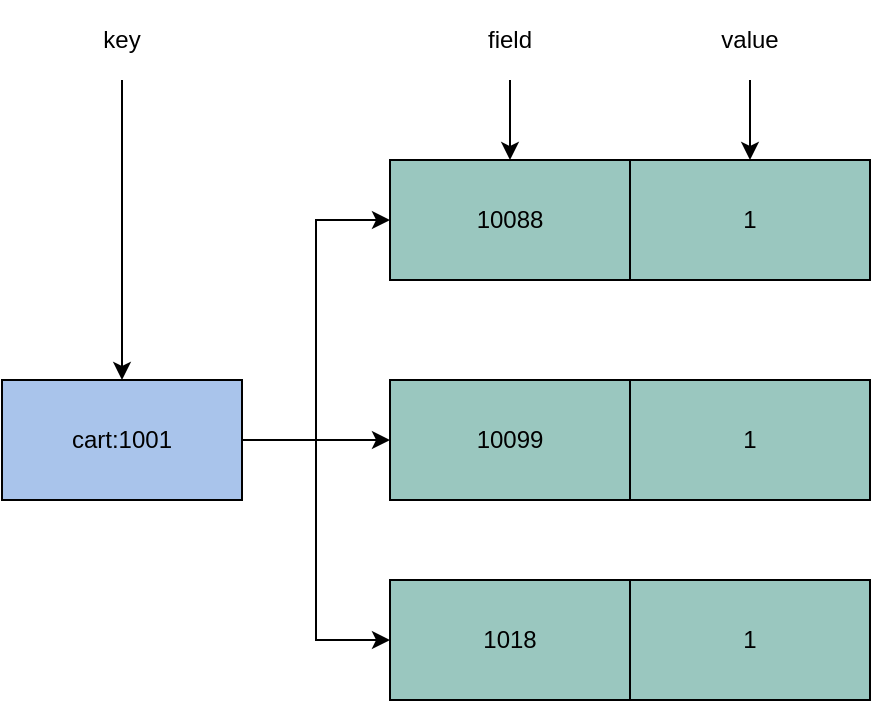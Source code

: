 <mxfile version="13.0.3" type="device"><diagram id="6-kFPBSPeA8isBjyl9np" name="第 1 页"><mxGraphModel dx="657" dy="791" grid="1" gridSize="10" guides="1" tooltips="1" connect="1" arrows="1" fold="1" page="1" pageScale="1" pageWidth="827" pageHeight="1169" math="0" shadow="0"><root><mxCell id="0"/><mxCell id="1" parent="0"/><mxCell id="9MVW7HktMlWnixyqf4mh-4" style="edgeStyle=orthogonalEdgeStyle;rounded=0;orthogonalLoop=1;jettySize=auto;html=1;entryX=0;entryY=0.5;entryDx=0;entryDy=0;" edge="1" parent="1" source="9MVW7HktMlWnixyqf4mh-1" target="9MVW7HktMlWnixyqf4mh-2"><mxGeometry relative="1" as="geometry"/></mxCell><mxCell id="9MVW7HktMlWnixyqf4mh-9" style="edgeStyle=orthogonalEdgeStyle;rounded=0;orthogonalLoop=1;jettySize=auto;html=1;entryX=0;entryY=0.5;entryDx=0;entryDy=0;" edge="1" parent="1" source="9MVW7HktMlWnixyqf4mh-1" target="9MVW7HktMlWnixyqf4mh-5"><mxGeometry relative="1" as="geometry"/></mxCell><mxCell id="9MVW7HktMlWnixyqf4mh-10" style="edgeStyle=orthogonalEdgeStyle;rounded=0;orthogonalLoop=1;jettySize=auto;html=1;entryX=0;entryY=0.5;entryDx=0;entryDy=0;" edge="1" parent="1" source="9MVW7HktMlWnixyqf4mh-1" target="9MVW7HktMlWnixyqf4mh-7"><mxGeometry relative="1" as="geometry"/></mxCell><mxCell id="9MVW7HktMlWnixyqf4mh-1" value="cart:1001" style="rounded=0;whiteSpace=wrap;html=1;fillColor=#A9C4EB;" vertex="1" parent="1"><mxGeometry x="100" y="260" width="120" height="60" as="geometry"/></mxCell><mxCell id="9MVW7HktMlWnixyqf4mh-2" value="10088" style="rounded=0;whiteSpace=wrap;html=1;fillColor=#9AC7BF;" vertex="1" parent="1"><mxGeometry x="294" y="150" width="120" height="60" as="geometry"/></mxCell><mxCell id="9MVW7HktMlWnixyqf4mh-3" value="1" style="rounded=0;whiteSpace=wrap;html=1;fillColor=#9AC7BF;" vertex="1" parent="1"><mxGeometry x="414" y="150" width="120" height="60" as="geometry"/></mxCell><mxCell id="9MVW7HktMlWnixyqf4mh-5" value="10099" style="rounded=0;whiteSpace=wrap;html=1;fillColor=#9AC7BF;" vertex="1" parent="1"><mxGeometry x="294" y="260" width="120" height="60" as="geometry"/></mxCell><mxCell id="9MVW7HktMlWnixyqf4mh-6" value="1" style="rounded=0;whiteSpace=wrap;html=1;fillColor=#9AC7BF;" vertex="1" parent="1"><mxGeometry x="414" y="260" width="120" height="60" as="geometry"/></mxCell><mxCell id="9MVW7HktMlWnixyqf4mh-7" value="1018" style="rounded=0;whiteSpace=wrap;html=1;fillColor=#9AC7BF;" vertex="1" parent="1"><mxGeometry x="294" y="360" width="120" height="60" as="geometry"/></mxCell><mxCell id="9MVW7HktMlWnixyqf4mh-8" value="1" style="rounded=0;whiteSpace=wrap;html=1;fillColor=#9AC7BF;" vertex="1" parent="1"><mxGeometry x="414" y="360" width="120" height="60" as="geometry"/></mxCell><mxCell id="9MVW7HktMlWnixyqf4mh-15" style="edgeStyle=orthogonalEdgeStyle;rounded=0;orthogonalLoop=1;jettySize=auto;html=1;entryX=0.5;entryY=0;entryDx=0;entryDy=0;" edge="1" parent="1" source="9MVW7HktMlWnixyqf4mh-11" target="9MVW7HktMlWnixyqf4mh-2"><mxGeometry relative="1" as="geometry"/></mxCell><mxCell id="9MVW7HktMlWnixyqf4mh-11" value="field" style="rounded=1;whiteSpace=wrap;html=1;strokeColor=none;" vertex="1" parent="1"><mxGeometry x="294" y="70" width="120" height="40" as="geometry"/></mxCell><mxCell id="9MVW7HktMlWnixyqf4mh-16" style="edgeStyle=orthogonalEdgeStyle;rounded=0;orthogonalLoop=1;jettySize=auto;html=1;entryX=0.5;entryY=0;entryDx=0;entryDy=0;" edge="1" parent="1" source="9MVW7HktMlWnixyqf4mh-12" target="9MVW7HktMlWnixyqf4mh-3"><mxGeometry relative="1" as="geometry"/></mxCell><mxCell id="9MVW7HktMlWnixyqf4mh-12" value="value" style="rounded=1;whiteSpace=wrap;html=1;strokeColor=none;" vertex="1" parent="1"><mxGeometry x="414" y="70" width="120" height="40" as="geometry"/></mxCell><mxCell id="9MVW7HktMlWnixyqf4mh-14" style="edgeStyle=orthogonalEdgeStyle;rounded=0;orthogonalLoop=1;jettySize=auto;html=1;entryX=0.5;entryY=0;entryDx=0;entryDy=0;" edge="1" parent="1" source="9MVW7HktMlWnixyqf4mh-13" target="9MVW7HktMlWnixyqf4mh-1"><mxGeometry relative="1" as="geometry"/></mxCell><mxCell id="9MVW7HktMlWnixyqf4mh-13" value="key" style="rounded=1;whiteSpace=wrap;html=1;strokeColor=none;" vertex="1" parent="1"><mxGeometry x="100" y="70" width="120" height="40" as="geometry"/></mxCell></root></mxGraphModel></diagram></mxfile>